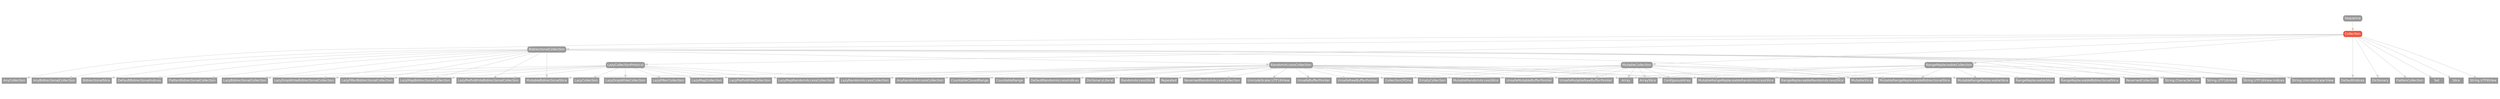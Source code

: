 strict digraph "Collection - Type Hierarchy - SwiftDoc.org" {
    pad="0.1,0.8"
    node [shape=box, style="filled,rounded", color="#999999", fillcolor="#999999", fontcolor=white, fontname=Helvetica, fontnames="Helvetica,sansserif", fontsize=12, margin="0.07,0.05", height="0.3"]
    edge [color="#cccccc"]
    "AnyBidirectionalCollection" [URL="/type/AnyBidirectionalCollection/hierarchy/", style=filled]
    "AnyCollection" [URL="/type/AnyCollection/hierarchy/", style=filled]
    "AnyRandomAccessCollection" [URL="/type/AnyRandomAccessCollection/hierarchy/", style=filled]
    "Array" [URL="/type/Array/hierarchy/", style=filled]
    "ArraySlice" [URL="/type/ArraySlice/hierarchy/", style=filled]
    "BidirectionalCollection" [URL="/protocol/BidirectionalCollection/hierarchy/"]
    "BidirectionalSlice" [URL="/type/BidirectionalSlice/hierarchy/", style=filled]
    "Collection" [URL="/protocol/Collection/", style="filled,rounded", fillcolor="#ee543d", color="#ee543d"]
    "CollectionOfOne" [URL="/type/CollectionOfOne/hierarchy/", style=filled]
    "ContiguousArray" [URL="/type/ContiguousArray/hierarchy/", style=filled]
    "CountableClosedRange" [URL="/type/CountableClosedRange/hierarchy/", style=filled]
    "CountableRange" [URL="/type/CountableRange/hierarchy/", style=filled]
    "DefaultBidirectionalIndices" [URL="/type/DefaultBidirectionalIndices/hierarchy/", style=filled]
    "DefaultIndices" [URL="/type/DefaultIndices/hierarchy/", style=filled]
    "DefaultRandomAccessIndices" [URL="/type/DefaultRandomAccessIndices/hierarchy/", style=filled]
    "Dictionary" [URL="/type/Dictionary/hierarchy/", style=filled]
    "DictionaryLiteral" [URL="/type/DictionaryLiteral/hierarchy/", style=filled]
    "EmptyCollection" [URL="/type/EmptyCollection/hierarchy/", style=filled]
    "FlattenBidirectionalCollection" [URL="/type/FlattenBidirectionalCollection/hierarchy/", style=filled]
    "FlattenCollection" [URL="/type/FlattenCollection/hierarchy/", style=filled]
    "LazyBidirectionalCollection" [URL="/type/LazyBidirectionalCollection/hierarchy/", style=filled]
    "LazyCollection" [URL="/type/LazyCollection/hierarchy/", style=filled]
    "LazyCollectionProtocol" [URL="/protocol/LazyCollectionProtocol/hierarchy/"]
    "LazyDropWhileBidirectionalCollection" [URL="/type/LazyDropWhileBidirectionalCollection/hierarchy/", style=filled]
    "LazyDropWhileCollection" [URL="/type/LazyDropWhileCollection/hierarchy/", style=filled]
    "LazyFilterBidirectionalCollection" [URL="/type/LazyFilterBidirectionalCollection/hierarchy/", style=filled]
    "LazyFilterCollection" [URL="/type/LazyFilterCollection/hierarchy/", style=filled]
    "LazyMapBidirectionalCollection" [URL="/type/LazyMapBidirectionalCollection/hierarchy/", style=filled]
    "LazyMapCollection" [URL="/type/LazyMapCollection/hierarchy/", style=filled]
    "LazyMapRandomAccessCollection" [URL="/type/LazyMapRandomAccessCollection/hierarchy/", style=filled]
    "LazyPrefixWhileBidirectionalCollection" [URL="/type/LazyPrefixWhileBidirectionalCollection/hierarchy/", style=filled]
    "LazyPrefixWhileCollection" [URL="/type/LazyPrefixWhileCollection/hierarchy/", style=filled]
    "LazyRandomAccessCollection" [URL="/type/LazyRandomAccessCollection/hierarchy/", style=filled]
    "MutableBidirectionalSlice" [URL="/type/MutableBidirectionalSlice/hierarchy/", style=filled]
    "MutableCollection" [URL="/protocol/MutableCollection/hierarchy/"]
    "MutableRandomAccessSlice" [URL="/type/MutableRandomAccessSlice/hierarchy/", style=filled]
    "MutableRangeReplaceableBidirectionalSlice" [URL="/type/MutableRangeReplaceableBidirectionalSlice/hierarchy/", style=filled]
    "MutableRangeReplaceableRandomAccessSlice" [URL="/type/MutableRangeReplaceableRandomAccessSlice/hierarchy/", style=filled]
    "MutableRangeReplaceableSlice" [URL="/type/MutableRangeReplaceableSlice/hierarchy/", style=filled]
    "MutableSlice" [URL="/type/MutableSlice/hierarchy/", style=filled]
    "RandomAccessCollection" [URL="/protocol/RandomAccessCollection/hierarchy/"]
    "RandomAccessSlice" [URL="/type/RandomAccessSlice/hierarchy/", style=filled]
    "RangeReplaceableBidirectionalSlice" [URL="/type/RangeReplaceableBidirectionalSlice/hierarchy/", style=filled]
    "RangeReplaceableCollection" [URL="/protocol/RangeReplaceableCollection/hierarchy/"]
    "RangeReplaceableRandomAccessSlice" [URL="/type/RangeReplaceableRandomAccessSlice/hierarchy/", style=filled]
    "RangeReplaceableSlice" [URL="/type/RangeReplaceableSlice/hierarchy/", style=filled]
    "Repeated" [URL="/type/Repeated/hierarchy/", style=filled]
    "ReversedCollection" [URL="/type/ReversedCollection/hierarchy/", style=filled]
    "ReversedRandomAccessCollection" [URL="/type/ReversedRandomAccessCollection/hierarchy/", style=filled]
    "Sequence" [URL="/protocol/Sequence/hierarchy/"]
    "Set" [URL="/type/Set/hierarchy/", style=filled]
    "Slice" [URL="/type/Slice/hierarchy/", style=filled]
    "String.CharacterView" [URL="/type/String.CharacterView/hierarchy/", style=filled]
    "String.UTF16View" [URL="/type/String.UTF16View/hierarchy/", style=filled]
    "String.UTF16View.Indices" [URL="/type/String.UTF16View.Indices/hierarchy/", style=filled]
    "String.UTF8View" [URL="/type/String.UTF8View/hierarchy/", style=filled]
    "String.UnicodeScalarView" [URL="/type/String.UnicodeScalarView/hierarchy/", style=filled]
    "UnicodeScalar.UTF16View" [URL="/type/UnicodeScalar.UTF16View/hierarchy/", style=filled]
    "UnsafeBufferPointer" [URL="/type/UnsafeBufferPointer/hierarchy/", style=filled]
    "UnsafeMutableBufferPointer" [URL="/type/UnsafeMutableBufferPointer/hierarchy/", style=filled]
    "UnsafeMutableRawBufferPointer" [URL="/type/UnsafeMutableRawBufferPointer/hierarchy/", style=filled]
    "UnsafeRawBufferPointer" [URL="/type/UnsafeRawBufferPointer/hierarchy/", style=filled]    "Collection" -> "AnyCollection"
    "Collection" -> "BidirectionalCollection"
    "Collection" -> "DefaultIndices"
    "Collection" -> "Dictionary"
    "Collection" -> "FlattenCollection"
    "Collection" -> "LazyCollectionProtocol"
    "Collection" -> "MutableCollection"
    "Collection" -> "RangeReplaceableCollection"
    "Collection" -> "Set"
    "Collection" -> "Slice"
    "Collection" -> "String.UTF8View"
    "BidirectionalCollection" -> "AnyBidirectionalCollection"
    "BidirectionalCollection" -> "BidirectionalSlice"
    "BidirectionalCollection" -> "DefaultBidirectionalIndices"
    "BidirectionalCollection" -> "FlattenBidirectionalCollection"
    "BidirectionalCollection" -> "LazyBidirectionalCollection"
    "BidirectionalCollection" -> "LazyDropWhileBidirectionalCollection"
    "BidirectionalCollection" -> "LazyFilterBidirectionalCollection"
    "BidirectionalCollection" -> "LazyMapBidirectionalCollection"
    "BidirectionalCollection" -> "LazyPrefixWhileBidirectionalCollection"
    "BidirectionalCollection" -> "MutableBidirectionalSlice"
    "BidirectionalCollection" -> "MutableRangeReplaceableBidirectionalSlice"
    "BidirectionalCollection" -> "RandomAccessCollection"
    "BidirectionalCollection" -> "RangeReplaceableBidirectionalSlice"
    "BidirectionalCollection" -> "ReversedCollection"
    "BidirectionalCollection" -> "String.UTF16View"
    "BidirectionalCollection" -> "String.CharacterView"
    "BidirectionalCollection" -> "String.UnicodeScalarView"
    "BidirectionalCollection" -> "String.UTF16View.Indices"
    "RandomAccessCollection" -> "AnyRandomAccessCollection"
    "RandomAccessCollection" -> "Array"
    "RandomAccessCollection" -> "ArraySlice"
    "RandomAccessCollection" -> "CollectionOfOne"
    "RandomAccessCollection" -> "ContiguousArray"
    "RandomAccessCollection" -> "CountableClosedRange"
    "RandomAccessCollection" -> "CountableRange"
    "RandomAccessCollection" -> "DefaultRandomAccessIndices"
    "RandomAccessCollection" -> "DictionaryLiteral"
    "RandomAccessCollection" -> "EmptyCollection"
    "RandomAccessCollection" -> "LazyMapRandomAccessCollection"
    "RandomAccessCollection" -> "LazyRandomAccessCollection"
    "RandomAccessCollection" -> "MutableRandomAccessSlice"
    "RandomAccessCollection" -> "MutableRangeReplaceableRandomAccessSlice"
    "RandomAccessCollection" -> "RandomAccessSlice"
    "RandomAccessCollection" -> "RangeReplaceableRandomAccessSlice"
    "RandomAccessCollection" -> "Repeated"
    "RandomAccessCollection" -> "ReversedRandomAccessCollection"
    "RandomAccessCollection" -> "UnsafeBufferPointer"
    "RandomAccessCollection" -> "UnsafeMutableBufferPointer"
    "RandomAccessCollection" -> "UnsafeMutableRawBufferPointer"
    "RandomAccessCollection" -> "UnsafeRawBufferPointer"
    "RandomAccessCollection" -> "UnicodeScalar.UTF16View"
    "LazyCollectionProtocol" -> "LazyBidirectionalCollection"
    "LazyCollectionProtocol" -> "LazyCollection"
    "LazyCollectionProtocol" -> "LazyDropWhileBidirectionalCollection"
    "LazyCollectionProtocol" -> "LazyDropWhileCollection"
    "LazyCollectionProtocol" -> "LazyFilterBidirectionalCollection"
    "LazyCollectionProtocol" -> "LazyFilterCollection"
    "LazyCollectionProtocol" -> "LazyMapBidirectionalCollection"
    "LazyCollectionProtocol" -> "LazyMapCollection"
    "LazyCollectionProtocol" -> "LazyMapRandomAccessCollection"
    "LazyCollectionProtocol" -> "LazyPrefixWhileBidirectionalCollection"
    "LazyCollectionProtocol" -> "LazyPrefixWhileCollection"
    "LazyCollectionProtocol" -> "LazyRandomAccessCollection"
    "MutableCollection" -> "Array"
    "MutableCollection" -> "ArraySlice"
    "MutableCollection" -> "CollectionOfOne"
    "MutableCollection" -> "ContiguousArray"
    "MutableCollection" -> "EmptyCollection"
    "MutableCollection" -> "MutableBidirectionalSlice"
    "MutableCollection" -> "MutableRandomAccessSlice"
    "MutableCollection" -> "MutableRangeReplaceableBidirectionalSlice"
    "MutableCollection" -> "MutableRangeReplaceableRandomAccessSlice"
    "MutableCollection" -> "MutableRangeReplaceableSlice"
    "MutableCollection" -> "MutableSlice"
    "MutableCollection" -> "UnsafeMutableBufferPointer"
    "MutableCollection" -> "UnsafeMutableRawBufferPointer"
    "RangeReplaceableCollection" -> "Array"
    "RangeReplaceableCollection" -> "ArraySlice"
    "RangeReplaceableCollection" -> "ContiguousArray"
    "RangeReplaceableCollection" -> "MutableRangeReplaceableBidirectionalSlice"
    "RangeReplaceableCollection" -> "MutableRangeReplaceableRandomAccessSlice"
    "RangeReplaceableCollection" -> "MutableRangeReplaceableSlice"
    "RangeReplaceableCollection" -> "RangeReplaceableBidirectionalSlice"
    "RangeReplaceableCollection" -> "RangeReplaceableRandomAccessSlice"
    "RangeReplaceableCollection" -> "RangeReplaceableSlice"
    "RangeReplaceableCollection" -> "String.CharacterView"
    "RangeReplaceableCollection" -> "String.UnicodeScalarView"
    "Sequence" -> "Collection"
    subgraph Types {
        rank = max; "AnyCollection"; "DefaultIndices"; "Dictionary"; "FlattenCollection"; "Set"; "Slice"; "String.UTF8View"; "AnyBidirectionalCollection"; "BidirectionalSlice"; "DefaultBidirectionalIndices"; "FlattenBidirectionalCollection"; "LazyBidirectionalCollection"; "LazyDropWhileBidirectionalCollection"; "LazyFilterBidirectionalCollection"; "LazyMapBidirectionalCollection"; "LazyPrefixWhileBidirectionalCollection"; "MutableBidirectionalSlice"; "MutableRangeReplaceableBidirectionalSlice"; "RangeReplaceableBidirectionalSlice"; "ReversedCollection"; "String.UTF16View"; "String.CharacterView"; "String.UnicodeScalarView"; "String.UTF16View.Indices"; "AnyRandomAccessCollection"; "Array"; "ArraySlice"; "CollectionOfOne"; "ContiguousArray"; "CountableClosedRange"; "CountableRange"; "DefaultRandomAccessIndices"; "DictionaryLiteral"; "EmptyCollection"; "LazyMapRandomAccessCollection"; "LazyRandomAccessCollection"; "MutableRandomAccessSlice"; "MutableRangeReplaceableRandomAccessSlice"; "RandomAccessSlice"; "RangeReplaceableRandomAccessSlice"; "Repeated"; "ReversedRandomAccessCollection"; "UnsafeBufferPointer"; "UnsafeMutableBufferPointer"; "UnsafeMutableRawBufferPointer"; "UnsafeRawBufferPointer"; "UnicodeScalar.UTF16View"; "LazyCollection"; "LazyDropWhileCollection"; "LazyFilterCollection"; "LazyMapCollection"; "LazyPrefixWhileCollection"; "MutableRangeReplaceableSlice"; "MutableSlice"; "RangeReplaceableSlice";
    }
}